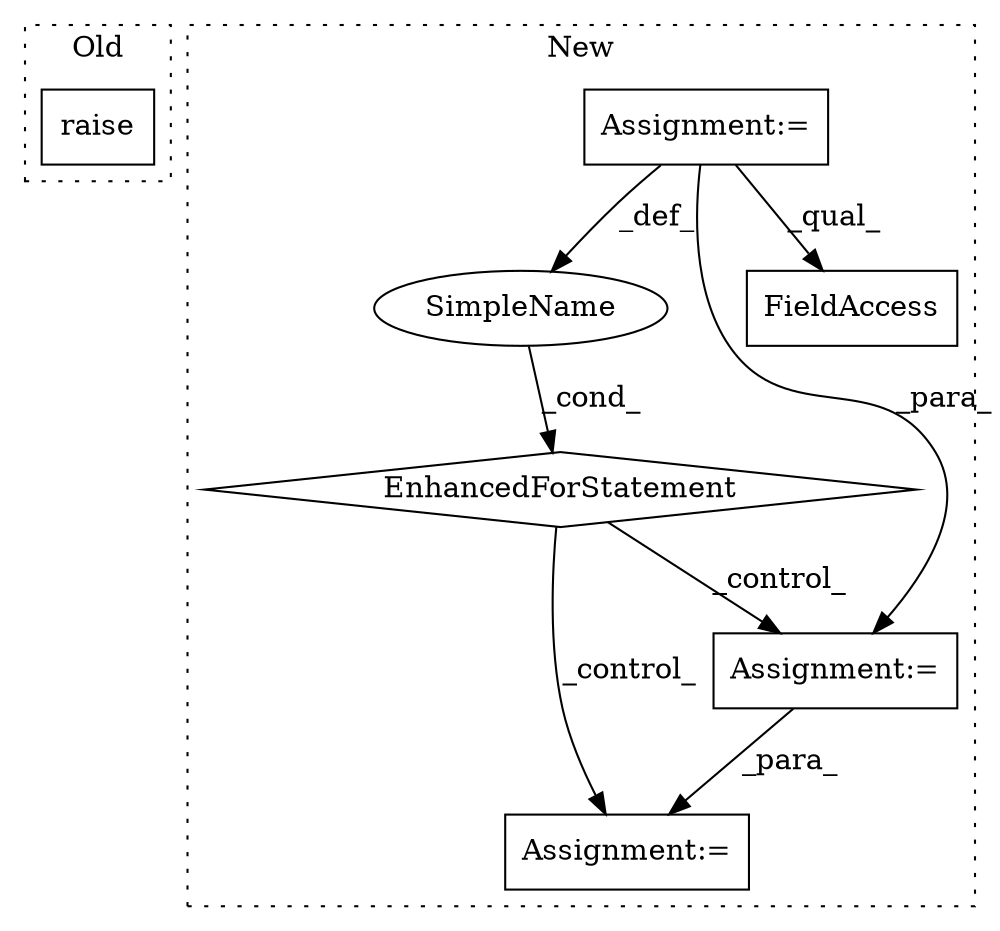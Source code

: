 digraph G {
subgraph cluster0 {
1 [label="raise" a="32" s="1774" l="7" shape="box"];
label = "Old";
style="dotted";
}
subgraph cluster1 {
2 [label="EnhancedForStatement" a="70" s="2211,2292" l="53,2" shape="diamond"];
3 [label="Assignment:=" a="7" s="1752" l="6" shape="box"];
4 [label="Assignment:=" a="7" s="2477" l="1" shape="box"];
5 [label="SimpleName" a="42" s="2268" l="1" shape="ellipse"];
6 [label="Assignment:=" a="7" s="2417" l="1" shape="box"];
7 [label="FieldAccess" a="22" s="2494" l="15" shape="box"];
label = "New";
style="dotted";
}
2 -> 6 [label="_control_"];
2 -> 4 [label="_control_"];
3 -> 5 [label="_def_"];
3 -> 6 [label="_para_"];
3 -> 7 [label="_qual_"];
5 -> 2 [label="_cond_"];
6 -> 4 [label="_para_"];
}